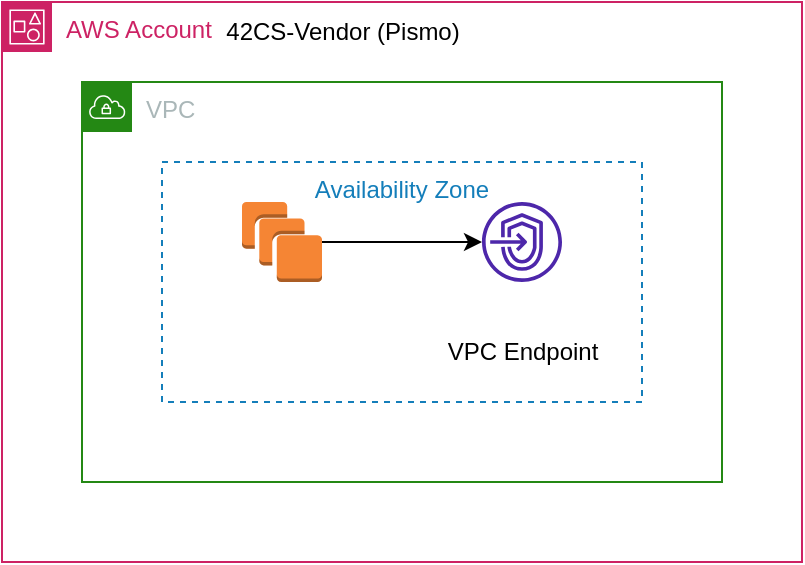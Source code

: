 <mxfile version="21.6.1" type="github">
  <diagram name="Page-1" id="9Z_9mbRbCVPX737uVuJ9">
    <mxGraphModel dx="1194" dy="581" grid="1" gridSize="10" guides="1" tooltips="1" connect="1" arrows="1" fold="1" page="1" pageScale="1" pageWidth="827" pageHeight="1169" math="0" shadow="0">
      <root>
        <mxCell id="0" />
        <mxCell id="1" parent="0" />
        <mxCell id="5QgJ2lrSVTcI7bktnCVA-2" value="AWS Account" style="points=[[0,0],[0.25,0],[0.5,0],[0.75,0],[1,0],[1,0.25],[1,0.5],[1,0.75],[1,1],[0.75,1],[0.5,1],[0.25,1],[0,1],[0,0.75],[0,0.5],[0,0.25]];outlineConnect=0;gradientColor=none;html=1;whiteSpace=wrap;fontSize=12;fontStyle=0;container=1;pointerEvents=0;collapsible=0;recursiveResize=0;shape=mxgraph.aws4.group;grIcon=mxgraph.aws4.group_account;strokeColor=#CD2264;fillColor=none;verticalAlign=top;align=left;spacingLeft=30;fontColor=#CD2264;dashed=0;" vertex="1" parent="1">
          <mxGeometry x="40" y="40" width="400" height="280" as="geometry" />
        </mxCell>
        <mxCell id="5QgJ2lrSVTcI7bktnCVA-3" value="42CS-Vendor (Pismo)" style="text;html=1;align=center;verticalAlign=middle;resizable=0;points=[];autosize=1;strokeColor=none;fillColor=none;" vertex="1" parent="5QgJ2lrSVTcI7bktnCVA-2">
          <mxGeometry x="100" width="140" height="30" as="geometry" />
        </mxCell>
        <mxCell id="5QgJ2lrSVTcI7bktnCVA-1" value="VPC" style="points=[[0,0],[0.25,0],[0.5,0],[0.75,0],[1,0],[1,0.25],[1,0.5],[1,0.75],[1,1],[0.75,1],[0.5,1],[0.25,1],[0,1],[0,0.75],[0,0.5],[0,0.25]];outlineConnect=0;gradientColor=none;html=1;whiteSpace=wrap;fontSize=12;fontStyle=0;container=1;pointerEvents=0;collapsible=0;recursiveResize=0;shape=mxgraph.aws4.group;grIcon=mxgraph.aws4.group_vpc;strokeColor=#248814;fillColor=none;verticalAlign=top;align=left;spacingLeft=30;fontColor=#AAB7B8;dashed=0;" vertex="1" parent="5QgJ2lrSVTcI7bktnCVA-2">
          <mxGeometry x="40" y="40" width="320" height="200" as="geometry" />
        </mxCell>
        <mxCell id="5QgJ2lrSVTcI7bktnCVA-4" value="" style="sketch=0;outlineConnect=0;fontColor=#232F3E;gradientColor=none;fillColor=#4D27AA;strokeColor=none;dashed=0;verticalLabelPosition=bottom;verticalAlign=top;align=center;html=1;fontSize=12;fontStyle=0;aspect=fixed;pointerEvents=1;shape=mxgraph.aws4.endpoints;" vertex="1" parent="5QgJ2lrSVTcI7bktnCVA-1">
          <mxGeometry x="200" y="60" width="40" height="40" as="geometry" />
        </mxCell>
        <mxCell id="5QgJ2lrSVTcI7bktnCVA-6" value="Availability Zone" style="fillColor=none;strokeColor=#147EBA;dashed=1;verticalAlign=top;fontStyle=0;fontColor=#147EBA;whiteSpace=wrap;html=1;" vertex="1" parent="5QgJ2lrSVTcI7bktnCVA-1">
          <mxGeometry x="40" y="40" width="240" height="120" as="geometry" />
        </mxCell>
        <mxCell id="5QgJ2lrSVTcI7bktnCVA-7" value="VPC Endpoint" style="text;html=1;align=center;verticalAlign=middle;resizable=0;points=[];autosize=1;strokeColor=none;fillColor=none;" vertex="1" parent="5QgJ2lrSVTcI7bktnCVA-1">
          <mxGeometry x="170" y="120" width="100" height="30" as="geometry" />
        </mxCell>
        <mxCell id="5QgJ2lrSVTcI7bktnCVA-9" style="edgeStyle=orthogonalEdgeStyle;rounded=0;orthogonalLoop=1;jettySize=auto;html=1;exitX=1;exitY=0.5;exitDx=0;exitDy=0;exitPerimeter=0;" edge="1" parent="5QgJ2lrSVTcI7bktnCVA-1" source="5QgJ2lrSVTcI7bktnCVA-8" target="5QgJ2lrSVTcI7bktnCVA-4">
          <mxGeometry relative="1" as="geometry">
            <mxPoint x="200" y="90" as="targetPoint" />
          </mxGeometry>
        </mxCell>
        <mxCell id="5QgJ2lrSVTcI7bktnCVA-8" value="" style="outlineConnect=0;dashed=0;verticalLabelPosition=bottom;verticalAlign=top;align=center;html=1;shape=mxgraph.aws3.instances;fillColor=#F58534;gradientColor=none;" vertex="1" parent="5QgJ2lrSVTcI7bktnCVA-1">
          <mxGeometry x="80" y="60" width="40" height="40" as="geometry" />
        </mxCell>
      </root>
    </mxGraphModel>
  </diagram>
</mxfile>
